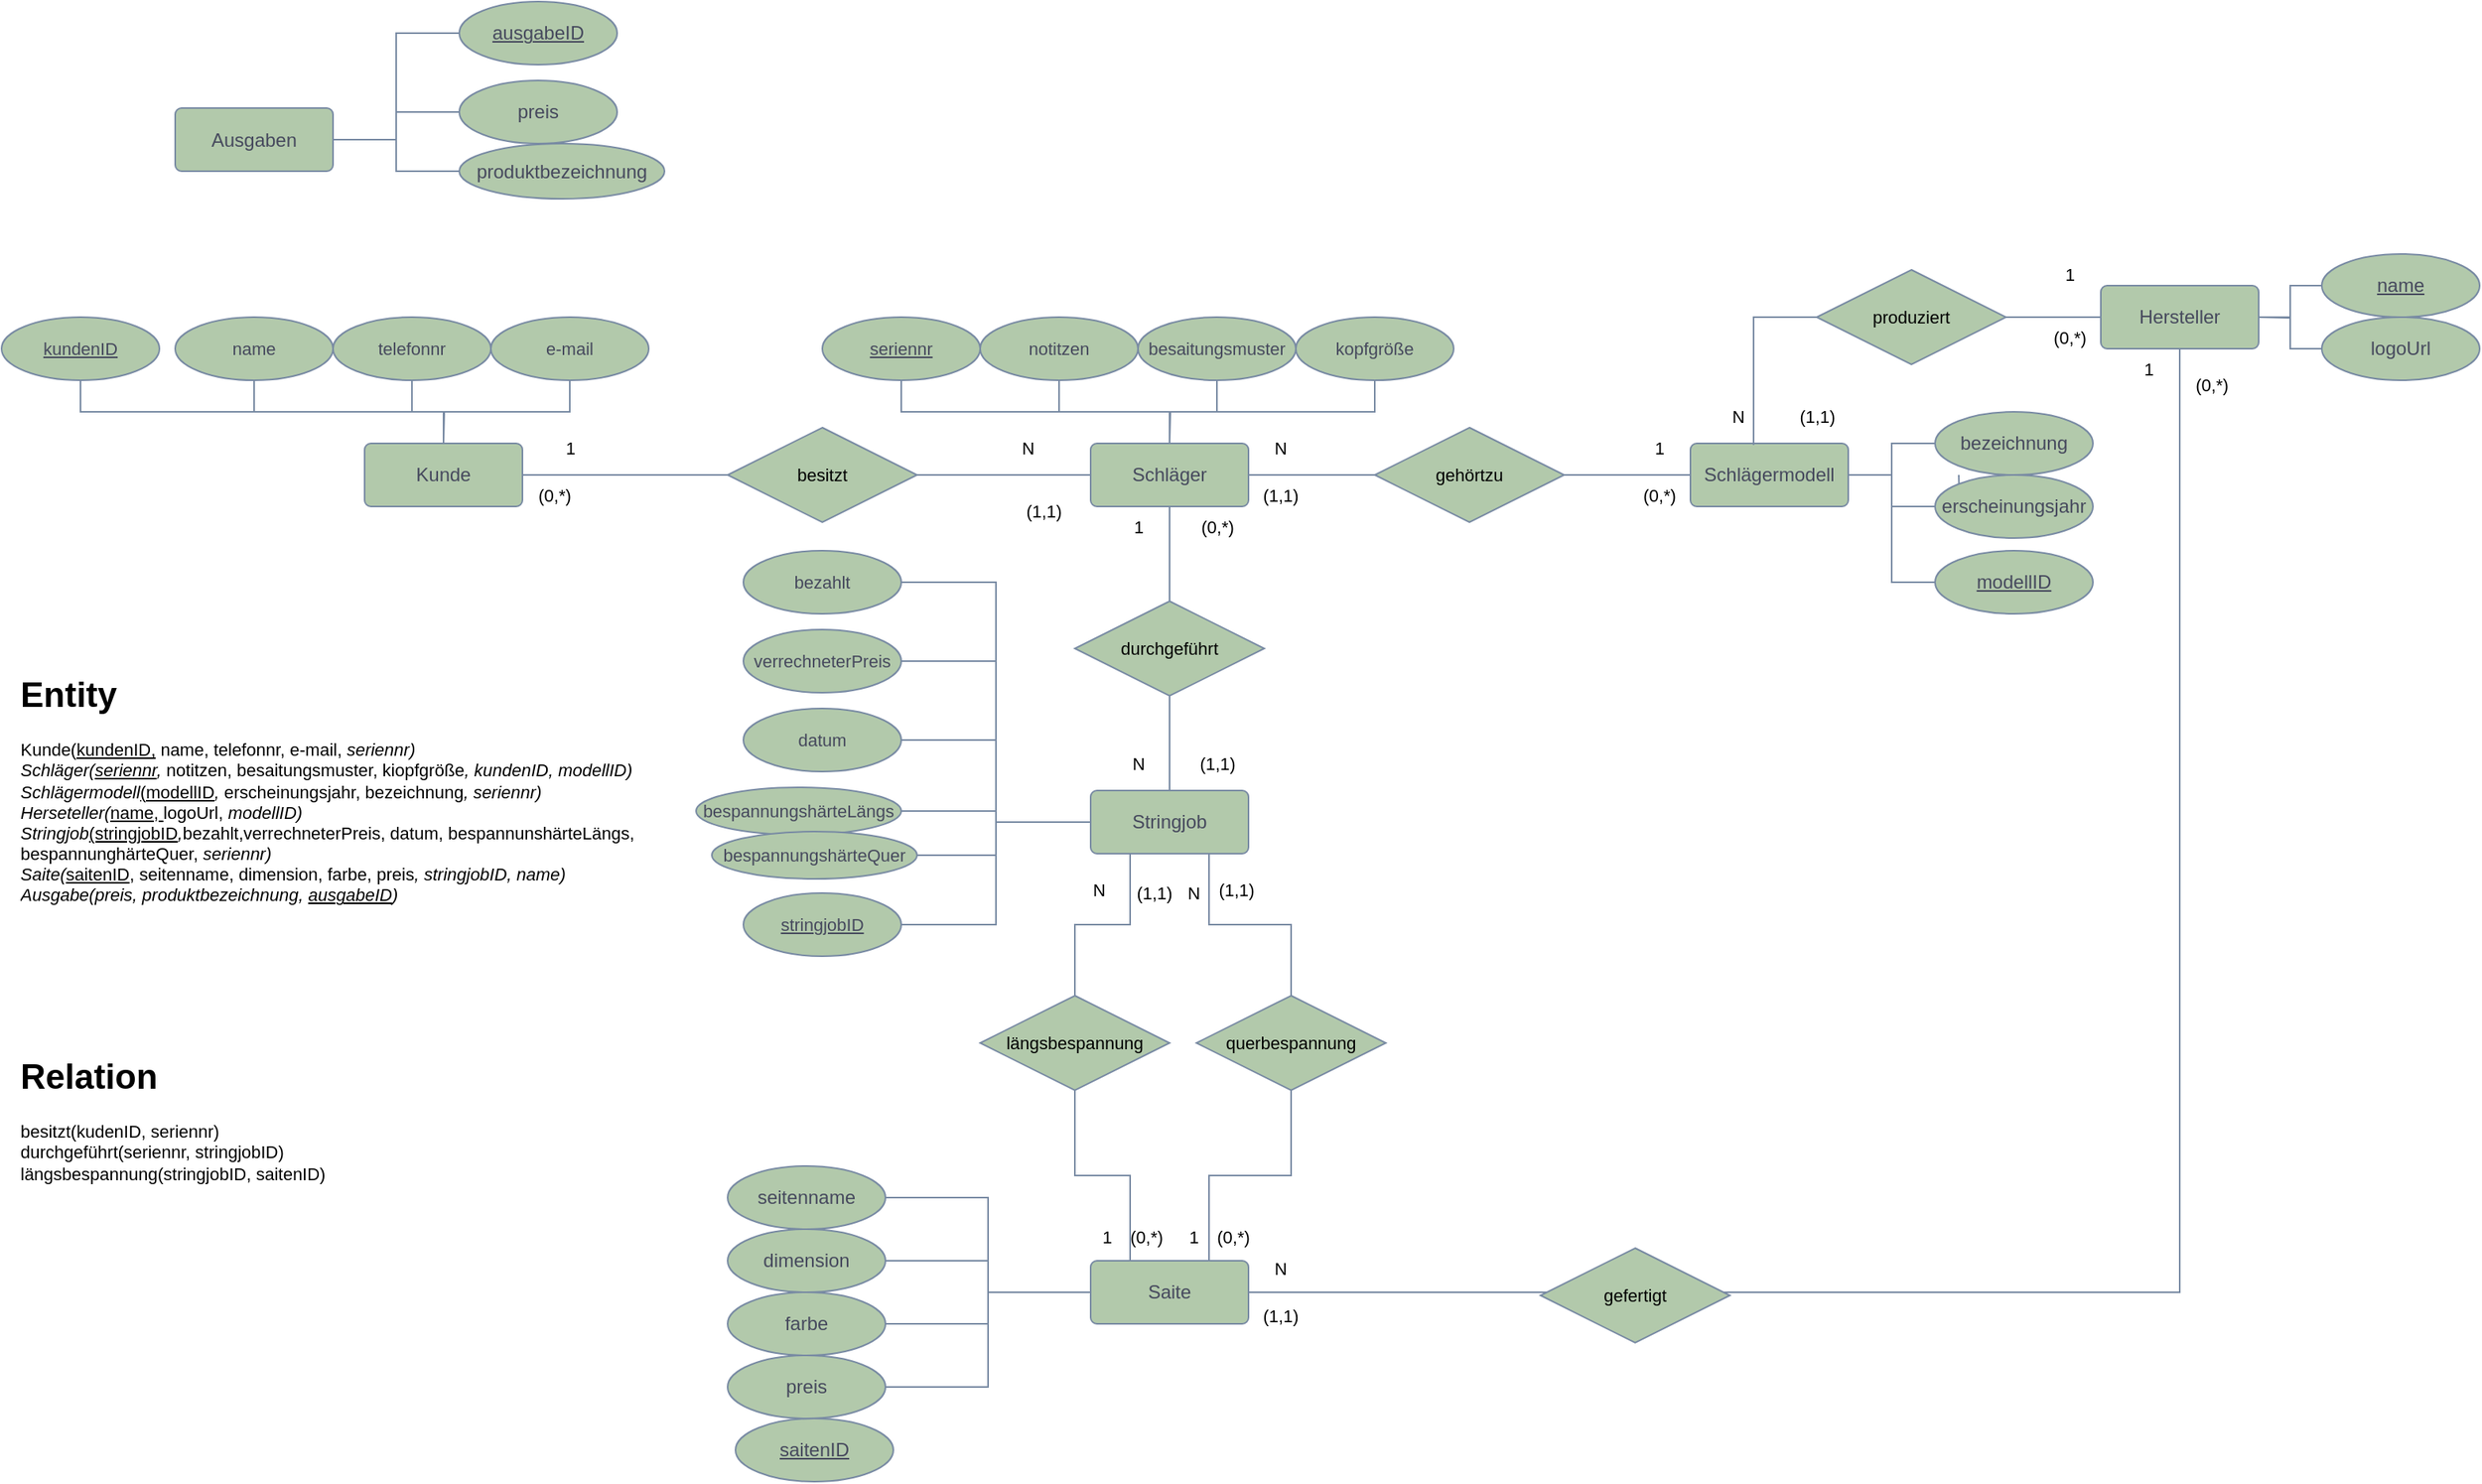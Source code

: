 <mxfile version="26.2.2">
  <diagram name="Seite-1" id="aafXIYsxlkVdfC4wsDc7">
    <mxGraphModel dx="2433" dy="1453" grid="1" gridSize="10" guides="1" tooltips="1" connect="1" arrows="1" fold="1" page="1" pageScale="1" pageWidth="827" pageHeight="1169" math="0" shadow="0">
      <root>
        <mxCell id="0" />
        <mxCell id="1" parent="0" />
        <mxCell id="zdzANkUhhBX2ZsK8RlrY-1" value="Stringjob" style="rounded=1;arcSize=10;whiteSpace=wrap;html=1;align=center;labelBackgroundColor=none;fillColor=#B2C9AB;strokeColor=#788AA3;fontColor=#46495D;" parent="1" vertex="1">
          <mxGeometry x="760" y="520" width="100" height="40" as="geometry" />
        </mxCell>
        <mxCell id="zdzANkUhhBX2ZsK8RlrY-2" value="Kunde" style="rounded=1;arcSize=10;whiteSpace=wrap;html=1;align=center;labelBackgroundColor=none;fillColor=#B2C9AB;strokeColor=#788AA3;fontColor=#46495D;" parent="1" vertex="1">
          <mxGeometry x="300" y="300" width="100" height="40" as="geometry" />
        </mxCell>
        <mxCell id="gBH6NXwrJQf2316x2LNd-2" style="edgeStyle=orthogonalEdgeStyle;shape=connector;rounded=0;orthogonalLoop=1;jettySize=auto;html=1;entryX=1;entryY=0.5;entryDx=0;entryDy=0;strokeColor=#788AA3;align=center;verticalAlign=middle;fontFamily=Helvetica;fontSize=11;fontColor=default;labelBackgroundColor=none;startFill=0;endArrow=none;" edge="1" parent="1" source="gBH6NXwrJQf2316x2LNd-24" target="zdzANkUhhBX2ZsK8RlrY-2">
          <mxGeometry relative="1" as="geometry" />
        </mxCell>
        <mxCell id="gBH6NXwrJQf2316x2LNd-3" style="edgeStyle=orthogonalEdgeStyle;shape=connector;rounded=0;orthogonalLoop=1;jettySize=auto;html=1;entryX=0;entryY=0.5;entryDx=0;entryDy=0;strokeColor=#788AA3;align=center;verticalAlign=middle;fontFamily=Helvetica;fontSize=11;fontColor=default;labelBackgroundColor=none;startFill=0;endArrow=none;" edge="1" parent="1" source="gBH6NXwrJQf2316x2LNd-89" target="zdzANkUhhBX2ZsK8RlrY-4">
          <mxGeometry relative="1" as="geometry" />
        </mxCell>
        <mxCell id="zdzANkUhhBX2ZsK8RlrY-3" value="Schläger" style="rounded=1;arcSize=10;whiteSpace=wrap;html=1;align=center;labelBackgroundColor=none;fillColor=#B2C9AB;strokeColor=#788AA3;fontColor=#46495D;" parent="1" vertex="1">
          <mxGeometry x="760" y="300" width="100" height="40" as="geometry" />
        </mxCell>
        <mxCell id="gBH6NXwrJQf2316x2LNd-108" style="edgeStyle=orthogonalEdgeStyle;shape=connector;rounded=0;orthogonalLoop=1;jettySize=auto;html=1;entryX=0.5;entryY=1;entryDx=0;entryDy=0;strokeColor=#788AA3;align=center;verticalAlign=middle;fontFamily=Helvetica;fontSize=11;fontColor=default;labelBackgroundColor=none;startFill=0;endArrow=none;" edge="1" parent="1" source="zdzANkUhhBX2ZsK8RlrY-6" target="zdzANkUhhBX2ZsK8RlrY-5">
          <mxGeometry relative="1" as="geometry" />
        </mxCell>
        <mxCell id="gBH6NXwrJQf2316x2LNd-139" style="edgeStyle=orthogonalEdgeStyle;shape=connector;rounded=0;orthogonalLoop=1;jettySize=auto;html=1;exitX=0.25;exitY=0;exitDx=0;exitDy=0;entryX=0.5;entryY=1;entryDx=0;entryDy=0;strokeColor=#788AA3;align=center;verticalAlign=middle;fontFamily=Helvetica;fontSize=11;fontColor=default;labelBackgroundColor=none;startFill=0;endArrow=none;" edge="1" parent="1" source="zdzANkUhhBX2ZsK8RlrY-6" target="gBH6NXwrJQf2316x2LNd-136">
          <mxGeometry relative="1" as="geometry" />
        </mxCell>
        <mxCell id="gBH6NXwrJQf2316x2LNd-140" style="edgeStyle=orthogonalEdgeStyle;shape=connector;rounded=0;orthogonalLoop=1;jettySize=auto;html=1;exitX=0.75;exitY=0;exitDx=0;exitDy=0;entryX=0.5;entryY=1;entryDx=0;entryDy=0;strokeColor=#788AA3;align=center;verticalAlign=middle;fontFamily=Helvetica;fontSize=11;fontColor=default;labelBackgroundColor=none;startFill=0;endArrow=none;" edge="1" parent="1" source="zdzANkUhhBX2ZsK8RlrY-6" target="gBH6NXwrJQf2316x2LNd-135">
          <mxGeometry relative="1" as="geometry" />
        </mxCell>
        <mxCell id="zdzANkUhhBX2ZsK8RlrY-6" value="Saite" style="rounded=1;arcSize=10;whiteSpace=wrap;html=1;align=center;labelBackgroundColor=none;fillColor=#B2C9AB;strokeColor=#788AA3;fontColor=#46495D;" parent="1" vertex="1">
          <mxGeometry x="760" y="818" width="100" height="40" as="geometry" />
        </mxCell>
        <mxCell id="zdzANkUhhBX2ZsK8RlrY-4" value="Schlägermodell" style="rounded=1;arcSize=10;whiteSpace=wrap;html=1;align=center;labelBackgroundColor=none;fillColor=#B2C9AB;strokeColor=#788AA3;fontColor=#46495D;" parent="1" vertex="1">
          <mxGeometry x="1140" y="300" width="100" height="40" as="geometry" />
        </mxCell>
        <mxCell id="zdzANkUhhBX2ZsK8RlrY-11" value="" style="edgeStyle=orthogonalEdgeStyle;shape=connector;rounded=0;orthogonalLoop=1;jettySize=auto;html=1;entryX=0;entryY=0.5;entryDx=0;entryDy=0;strokeColor=#788AA3;align=center;verticalAlign=middle;fontFamily=Helvetica;fontSize=11;fontColor=default;labelBackgroundColor=none;startFill=0;endArrow=none;exitX=1;exitY=0.5;exitDx=0;exitDy=0;" parent="1" source="gBH6NXwrJQf2316x2LNd-91" target="zdzANkUhhBX2ZsK8RlrY-5" edge="1">
          <mxGeometry relative="1" as="geometry">
            <mxPoint x="1310" y="300" as="sourcePoint" />
            <mxPoint x="1590" y="320" as="targetPoint" />
          </mxGeometry>
        </mxCell>
        <mxCell id="zdzANkUhhBX2ZsK8RlrY-5" value="Hersteller" style="rounded=1;arcSize=10;whiteSpace=wrap;html=1;align=center;labelBackgroundColor=none;fillColor=#B2C9AB;strokeColor=#788AA3;fontColor=#46495D;shape=label;" parent="1" vertex="1">
          <mxGeometry x="1400" y="200" width="100" height="40" as="geometry" />
        </mxCell>
        <mxCell id="gBH6NXwrJQf2316x2LNd-72" style="edgeStyle=orthogonalEdgeStyle;shape=connector;rounded=0;orthogonalLoop=1;jettySize=auto;html=1;entryX=1;entryY=0.5;entryDx=0;entryDy=0;strokeColor=#788AA3;align=center;verticalAlign=middle;fontFamily=Helvetica;fontSize=11;fontColor=default;labelBackgroundColor=none;startFill=0;endArrow=none;" edge="1" parent="1" source="gBH6NXwrJQf2316x2LNd-6" target="zdzANkUhhBX2ZsK8RlrY-7">
          <mxGeometry relative="1" as="geometry" />
        </mxCell>
        <mxCell id="gBH6NXwrJQf2316x2LNd-6" value="preis" style="rounded=1;arcSize=10;whiteSpace=wrap;html=1;align=center;labelBackgroundColor=none;fillColor=#B2C9AB;strokeColor=#788AA3;fontColor=#46495D;shape=ellipse;perimeter=ellipsePerimeter;" vertex="1" parent="1">
          <mxGeometry x="360" y="70" width="100" height="40" as="geometry" />
        </mxCell>
        <mxCell id="gBH6NXwrJQf2316x2LNd-10" style="edgeStyle=orthogonalEdgeStyle;shape=connector;rounded=0;orthogonalLoop=1;jettySize=auto;html=1;entryX=0;entryY=0.5;entryDx=0;entryDy=0;strokeColor=#788AA3;align=center;verticalAlign=middle;fontFamily=Helvetica;fontSize=11;fontColor=default;labelBackgroundColor=none;startFill=0;endArrow=none;" edge="1" parent="1" source="gBH6NXwrJQf2316x2LNd-8" target="zdzANkUhhBX2ZsK8RlrY-1">
          <mxGeometry relative="1" as="geometry" />
        </mxCell>
        <mxCell id="gBH6NXwrJQf2316x2LNd-8" value="datum" style="ellipse;whiteSpace=wrap;html=1;align=center;fontFamily=Helvetica;fontSize=11;fontColor=#46495D;labelBackgroundColor=none;fillColor=#B2C9AB;strokeColor=#788AA3;" vertex="1" parent="1">
          <mxGeometry x="540" y="468" width="100" height="40" as="geometry" />
        </mxCell>
        <mxCell id="gBH6NXwrJQf2316x2LNd-75" style="edgeStyle=orthogonalEdgeStyle;shape=connector;rounded=0;orthogonalLoop=1;jettySize=auto;html=1;entryX=0;entryY=0.5;entryDx=0;entryDy=0;strokeColor=#788AA3;align=center;verticalAlign=middle;fontFamily=Helvetica;fontSize=11;fontColor=default;labelBackgroundColor=none;startFill=0;endArrow=none;" edge="1" parent="1" source="gBH6NXwrJQf2316x2LNd-9" target="zdzANkUhhBX2ZsK8RlrY-1">
          <mxGeometry relative="1" as="geometry" />
        </mxCell>
        <mxCell id="gBH6NXwrJQf2316x2LNd-9" value="bezahlt" style="ellipse;whiteSpace=wrap;html=1;align=center;fontFamily=Helvetica;fontSize=11;fontColor=#46495D;labelBackgroundColor=none;fillColor=#B2C9AB;strokeColor=#788AA3;" vertex="1" parent="1">
          <mxGeometry x="540" y="368" width="100" height="40" as="geometry" />
        </mxCell>
        <mxCell id="gBH6NXwrJQf2316x2LNd-16" style="edgeStyle=orthogonalEdgeStyle;shape=connector;rounded=0;orthogonalLoop=1;jettySize=auto;html=1;strokeColor=#788AA3;align=center;verticalAlign=middle;fontFamily=Helvetica;fontSize=11;fontColor=default;labelBackgroundColor=none;startFill=0;endArrow=none;exitX=0.5;exitY=1;exitDx=0;exitDy=0;" edge="1" parent="1" source="gBH6NXwrJQf2316x2LNd-14" target="zdzANkUhhBX2ZsK8RlrY-2">
          <mxGeometry relative="1" as="geometry" />
        </mxCell>
        <mxCell id="gBH6NXwrJQf2316x2LNd-14" value="name" style="ellipse;whiteSpace=wrap;html=1;align=center;fontFamily=Helvetica;fontSize=11;fontColor=#46495D;labelBackgroundColor=none;fillColor=#B2C9AB;strokeColor=#788AA3;" vertex="1" parent="1">
          <mxGeometry x="180" y="220" width="100" height="40" as="geometry" />
        </mxCell>
        <mxCell id="gBH6NXwrJQf2316x2LNd-20" style="edgeStyle=orthogonalEdgeStyle;shape=connector;rounded=0;orthogonalLoop=1;jettySize=auto;html=1;strokeColor=#788AA3;align=center;verticalAlign=middle;fontFamily=Helvetica;fontSize=11;fontColor=default;labelBackgroundColor=none;startFill=0;endArrow=none;" edge="1" parent="1" source="gBH6NXwrJQf2316x2LNd-17">
          <mxGeometry relative="1" as="geometry">
            <mxPoint x="350" y="300" as="targetPoint" />
          </mxGeometry>
        </mxCell>
        <mxCell id="gBH6NXwrJQf2316x2LNd-17" value="telefonnr" style="ellipse;whiteSpace=wrap;html=1;align=center;fontFamily=Helvetica;fontSize=11;fontColor=#46495D;labelBackgroundColor=none;fillColor=#B2C9AB;strokeColor=#788AA3;" vertex="1" parent="1">
          <mxGeometry x="280" y="220" width="100" height="40" as="geometry" />
        </mxCell>
        <mxCell id="gBH6NXwrJQf2316x2LNd-27" style="edgeStyle=orthogonalEdgeStyle;shape=connector;rounded=0;orthogonalLoop=1;jettySize=auto;html=1;entryX=0.5;entryY=0;entryDx=0;entryDy=0;strokeColor=#788AA3;align=center;verticalAlign=middle;fontFamily=Helvetica;fontSize=11;fontColor=default;labelBackgroundColor=none;startFill=0;endArrow=none;" edge="1" parent="1" source="gBH6NXwrJQf2316x2LNd-18" target="zdzANkUhhBX2ZsK8RlrY-2">
          <mxGeometry relative="1" as="geometry" />
        </mxCell>
        <mxCell id="gBH6NXwrJQf2316x2LNd-18" value="e-mail" style="ellipse;whiteSpace=wrap;html=1;align=center;fontFamily=Helvetica;fontSize=11;fontColor=#46495D;labelBackgroundColor=none;fillColor=#B2C9AB;strokeColor=#788AA3;" vertex="1" parent="1">
          <mxGeometry x="380" y="220" width="100" height="40" as="geometry" />
        </mxCell>
        <mxCell id="gBH6NXwrJQf2316x2LNd-26" value="" style="edgeStyle=orthogonalEdgeStyle;shape=connector;rounded=0;orthogonalLoop=1;jettySize=auto;html=1;entryX=1;entryY=0.5;entryDx=0;entryDy=0;strokeColor=#788AA3;align=center;verticalAlign=middle;fontFamily=Helvetica;fontSize=11;fontColor=default;labelBackgroundColor=none;startFill=0;endArrow=none;" edge="1" parent="1" source="zdzANkUhhBX2ZsK8RlrY-3" target="gBH6NXwrJQf2316x2LNd-24">
          <mxGeometry relative="1" as="geometry">
            <mxPoint x="900" y="320" as="sourcePoint" />
            <mxPoint x="400" y="320" as="targetPoint" />
          </mxGeometry>
        </mxCell>
        <mxCell id="gBH6NXwrJQf2316x2LNd-24" value="besitzt" style="shape=rhombus;perimeter=rhombusPerimeter;whiteSpace=wrap;html=1;align=center;strokeColor=#788AA3;fontFamily=Helvetica;fontSize=11;fontColor=default;labelBackgroundColor=none;fillColor=#B2C9AB;" vertex="1" parent="1">
          <mxGeometry x="530" y="290" width="120" height="60" as="geometry" />
        </mxCell>
        <mxCell id="gBH6NXwrJQf2316x2LNd-32" style="edgeStyle=orthogonalEdgeStyle;shape=connector;rounded=0;orthogonalLoop=1;jettySize=auto;html=1;entryX=0.5;entryY=0;entryDx=0;entryDy=0;strokeColor=#788AA3;align=center;verticalAlign=middle;fontFamily=Helvetica;fontSize=11;fontColor=default;labelBackgroundColor=none;startFill=0;endArrow=none;" edge="1" parent="1" source="gBH6NXwrJQf2316x2LNd-28" target="zdzANkUhhBX2ZsK8RlrY-3">
          <mxGeometry relative="1" as="geometry">
            <Array as="points">
              <mxPoint x="640" y="280" />
              <mxPoint x="810" y="280" />
            </Array>
          </mxGeometry>
        </mxCell>
        <mxCell id="gBH6NXwrJQf2316x2LNd-28" value="&lt;u&gt;seriennr&lt;/u&gt;" style="ellipse;whiteSpace=wrap;html=1;align=center;fontFamily=Helvetica;fontSize=11;fontColor=#46495D;labelBackgroundColor=none;fillColor=#B2C9AB;strokeColor=#788AA3;" vertex="1" parent="1">
          <mxGeometry x="590" y="220" width="100" height="40" as="geometry" />
        </mxCell>
        <mxCell id="gBH6NXwrJQf2316x2LNd-33" style="edgeStyle=orthogonalEdgeStyle;shape=connector;rounded=0;orthogonalLoop=1;jettySize=auto;html=1;exitX=0.5;exitY=1;exitDx=0;exitDy=0;entryX=0.5;entryY=0;entryDx=0;entryDy=0;strokeColor=#788AA3;align=center;verticalAlign=middle;fontFamily=Helvetica;fontSize=11;fontColor=default;labelBackgroundColor=none;startFill=0;endArrow=none;" edge="1" parent="1" source="gBH6NXwrJQf2316x2LNd-29" target="zdzANkUhhBX2ZsK8RlrY-3">
          <mxGeometry relative="1" as="geometry" />
        </mxCell>
        <mxCell id="gBH6NXwrJQf2316x2LNd-29" value="notitzen" style="ellipse;whiteSpace=wrap;html=1;align=center;fontFamily=Helvetica;fontSize=11;fontColor=#46495D;labelBackgroundColor=none;fillColor=#B2C9AB;strokeColor=#788AA3;" vertex="1" parent="1">
          <mxGeometry x="690" y="220" width="100" height="40" as="geometry" />
        </mxCell>
        <mxCell id="gBH6NXwrJQf2316x2LNd-34" style="edgeStyle=orthogonalEdgeStyle;shape=connector;rounded=0;orthogonalLoop=1;jettySize=auto;html=1;strokeColor=#788AA3;align=center;verticalAlign=middle;fontFamily=Helvetica;fontSize=11;fontColor=default;labelBackgroundColor=none;startFill=0;endArrow=none;" edge="1" parent="1" source="gBH6NXwrJQf2316x2LNd-30">
          <mxGeometry relative="1" as="geometry">
            <mxPoint x="810" y="300" as="targetPoint" />
          </mxGeometry>
        </mxCell>
        <mxCell id="gBH6NXwrJQf2316x2LNd-30" value="besaitungsmuster" style="ellipse;whiteSpace=wrap;html=1;align=center;fontFamily=Helvetica;fontSize=11;fontColor=#46495D;labelBackgroundColor=none;fillColor=#B2C9AB;strokeColor=#788AA3;" vertex="1" parent="1">
          <mxGeometry x="790" y="220" width="100" height="40" as="geometry" />
        </mxCell>
        <mxCell id="gBH6NXwrJQf2316x2LNd-35" style="edgeStyle=orthogonalEdgeStyle;shape=connector;rounded=0;orthogonalLoop=1;jettySize=auto;html=1;entryX=0.5;entryY=0;entryDx=0;entryDy=0;strokeColor=#788AA3;align=center;verticalAlign=middle;fontFamily=Helvetica;fontSize=11;fontColor=default;labelBackgroundColor=none;startFill=0;endArrow=none;" edge="1" parent="1" source="gBH6NXwrJQf2316x2LNd-31" target="zdzANkUhhBX2ZsK8RlrY-3">
          <mxGeometry relative="1" as="geometry">
            <Array as="points">
              <mxPoint x="940" y="280" />
              <mxPoint x="810" y="280" />
            </Array>
          </mxGeometry>
        </mxCell>
        <mxCell id="gBH6NXwrJQf2316x2LNd-31" value="kopfgröße" style="ellipse;whiteSpace=wrap;html=1;align=center;fontFamily=Helvetica;fontSize=11;fontColor=#46495D;labelBackgroundColor=none;fillColor=#B2C9AB;strokeColor=#788AA3;" vertex="1" parent="1">
          <mxGeometry x="890" y="220" width="100" height="40" as="geometry" />
        </mxCell>
        <mxCell id="gBH6NXwrJQf2316x2LNd-40" style="edgeStyle=orthogonalEdgeStyle;shape=connector;rounded=0;orthogonalLoop=1;jettySize=auto;html=1;strokeColor=#788AA3;align=center;verticalAlign=middle;fontFamily=Helvetica;fontSize=11;fontColor=default;labelBackgroundColor=none;startFill=0;endArrow=none;" edge="1" parent="1" source="gBH6NXwrJQf2316x2LNd-37">
          <mxGeometry relative="1" as="geometry">
            <mxPoint x="1310" y="320" as="targetPoint" />
          </mxGeometry>
        </mxCell>
        <mxCell id="gBH6NXwrJQf2316x2LNd-37" value="bezeichnung" style="rounded=1;arcSize=10;whiteSpace=wrap;html=1;align=center;labelBackgroundColor=none;fillColor=#B2C9AB;strokeColor=#788AA3;fontColor=#46495D;shape=ellipse;perimeter=ellipsePerimeter;" vertex="1" parent="1">
          <mxGeometry x="1295" y="280" width="100" height="40" as="geometry" />
        </mxCell>
        <mxCell id="gBH6NXwrJQf2316x2LNd-39" style="edgeStyle=orthogonalEdgeStyle;shape=connector;rounded=0;orthogonalLoop=1;jettySize=auto;html=1;entryX=0;entryY=0.5;entryDx=0;entryDy=0;strokeColor=#788AA3;align=center;verticalAlign=middle;fontFamily=Helvetica;fontSize=11;fontColor=default;labelBackgroundColor=none;startFill=0;endArrow=none;exitX=1;exitY=0.5;exitDx=0;exitDy=0;" edge="1" parent="1" source="zdzANkUhhBX2ZsK8RlrY-4" target="gBH6NXwrJQf2316x2LNd-37">
          <mxGeometry relative="1" as="geometry">
            <mxPoint x="1310" y="320" as="targetPoint" />
          </mxGeometry>
        </mxCell>
        <mxCell id="gBH6NXwrJQf2316x2LNd-87" style="edgeStyle=orthogonalEdgeStyle;shape=connector;rounded=0;orthogonalLoop=1;jettySize=auto;html=1;entryX=1;entryY=0.5;entryDx=0;entryDy=0;strokeColor=#788AA3;align=center;verticalAlign=middle;fontFamily=Helvetica;fontSize=11;fontColor=default;labelBackgroundColor=none;startFill=0;endArrow=none;" edge="1" parent="1" source="gBH6NXwrJQf2316x2LNd-38" target="zdzANkUhhBX2ZsK8RlrY-4">
          <mxGeometry relative="1" as="geometry" />
        </mxCell>
        <mxCell id="gBH6NXwrJQf2316x2LNd-38" value="erscheinungsjahr" style="rounded=1;arcSize=10;whiteSpace=wrap;html=1;align=center;labelBackgroundColor=none;fillColor=#B2C9AB;strokeColor=#788AA3;fontColor=#46495D;shape=ellipse;perimeter=ellipsePerimeter;" vertex="1" parent="1">
          <mxGeometry x="1295" y="320" width="100" height="40" as="geometry" />
        </mxCell>
        <mxCell id="gBH6NXwrJQf2316x2LNd-43" style="edgeStyle=orthogonalEdgeStyle;shape=connector;rounded=0;orthogonalLoop=1;jettySize=auto;html=1;entryX=1;entryY=0.5;entryDx=0;entryDy=0;strokeColor=#788AA3;align=center;verticalAlign=middle;fontFamily=Helvetica;fontSize=11;fontColor=default;labelBackgroundColor=none;startFill=0;endArrow=none;" edge="1" parent="1" source="gBH6NXwrJQf2316x2LNd-41" target="zdzANkUhhBX2ZsK8RlrY-5">
          <mxGeometry relative="1" as="geometry" />
        </mxCell>
        <mxCell id="gBH6NXwrJQf2316x2LNd-41" value="&lt;u&gt;name&lt;/u&gt;" style="rounded=1;arcSize=10;whiteSpace=wrap;html=1;align=center;labelBackgroundColor=none;fillColor=#B2C9AB;strokeColor=#788AA3;fontColor=#46495D;shape=ellipse;perimeter=ellipsePerimeter;" vertex="1" parent="1">
          <mxGeometry x="1540" y="180" width="100" height="40" as="geometry" />
        </mxCell>
        <mxCell id="gBH6NXwrJQf2316x2LNd-44" style="edgeStyle=orthogonalEdgeStyle;shape=connector;rounded=0;orthogonalLoop=1;jettySize=auto;html=1;strokeColor=#788AA3;align=center;verticalAlign=middle;fontFamily=Helvetica;fontSize=11;fontColor=default;labelBackgroundColor=none;startFill=0;endArrow=none;" edge="1" parent="1" source="gBH6NXwrJQf2316x2LNd-42">
          <mxGeometry relative="1" as="geometry">
            <mxPoint x="1500" y="220" as="targetPoint" />
          </mxGeometry>
        </mxCell>
        <mxCell id="gBH6NXwrJQf2316x2LNd-42" value="logoUrl" style="rounded=1;arcSize=10;whiteSpace=wrap;html=1;align=center;labelBackgroundColor=none;fillColor=#B2C9AB;strokeColor=#788AA3;fontColor=#46495D;shape=ellipse;perimeter=ellipsePerimeter;" vertex="1" parent="1">
          <mxGeometry x="1540" y="220" width="100" height="40" as="geometry" />
        </mxCell>
        <mxCell id="gBH6NXwrJQf2316x2LNd-148" style="edgeStyle=orthogonalEdgeStyle;shape=connector;rounded=0;orthogonalLoop=1;jettySize=auto;html=1;entryX=0;entryY=0.5;entryDx=0;entryDy=0;strokeColor=#788AA3;align=center;verticalAlign=middle;fontFamily=Helvetica;fontSize=11;fontColor=default;labelBackgroundColor=none;startFill=0;endArrow=none;" edge="1" parent="1" source="gBH6NXwrJQf2316x2LNd-47" target="zdzANkUhhBX2ZsK8RlrY-6">
          <mxGeometry relative="1" as="geometry" />
        </mxCell>
        <mxCell id="gBH6NXwrJQf2316x2LNd-47" value="seitenname" style="rounded=1;arcSize=10;whiteSpace=wrap;html=1;align=center;labelBackgroundColor=none;fillColor=#B2C9AB;strokeColor=#788AA3;fontColor=#46495D;shape=ellipse;perimeter=ellipsePerimeter;" vertex="1" parent="1">
          <mxGeometry x="530" y="758" width="100" height="40" as="geometry" />
        </mxCell>
        <mxCell id="gBH6NXwrJQf2316x2LNd-149" style="edgeStyle=orthogonalEdgeStyle;shape=connector;rounded=0;orthogonalLoop=1;jettySize=auto;html=1;entryX=0;entryY=0.5;entryDx=0;entryDy=0;strokeColor=#788AA3;align=center;verticalAlign=middle;fontFamily=Helvetica;fontSize=11;fontColor=default;labelBackgroundColor=none;startFill=0;endArrow=none;" edge="1" parent="1" source="gBH6NXwrJQf2316x2LNd-48" target="zdzANkUhhBX2ZsK8RlrY-6">
          <mxGeometry relative="1" as="geometry" />
        </mxCell>
        <mxCell id="gBH6NXwrJQf2316x2LNd-48" value="dimension" style="rounded=1;arcSize=10;whiteSpace=wrap;html=1;align=center;labelBackgroundColor=none;fillColor=#B2C9AB;strokeColor=#788AA3;fontColor=#46495D;shape=ellipse;perimeter=ellipsePerimeter;" vertex="1" parent="1">
          <mxGeometry x="530" y="798" width="100" height="40" as="geometry" />
        </mxCell>
        <mxCell id="gBH6NXwrJQf2316x2LNd-150" style="edgeStyle=orthogonalEdgeStyle;shape=connector;rounded=0;orthogonalLoop=1;jettySize=auto;html=1;entryX=0;entryY=0.5;entryDx=0;entryDy=0;strokeColor=#788AA3;align=center;verticalAlign=middle;fontFamily=Helvetica;fontSize=11;fontColor=default;labelBackgroundColor=none;startFill=0;endArrow=none;" edge="1" parent="1" source="gBH6NXwrJQf2316x2LNd-49" target="zdzANkUhhBX2ZsK8RlrY-6">
          <mxGeometry relative="1" as="geometry" />
        </mxCell>
        <mxCell id="gBH6NXwrJQf2316x2LNd-49" value="farbe" style="rounded=1;arcSize=10;whiteSpace=wrap;html=1;align=center;labelBackgroundColor=none;fillColor=#B2C9AB;strokeColor=#788AA3;fontColor=#46495D;shape=ellipse;perimeter=ellipsePerimeter;" vertex="1" parent="1">
          <mxGeometry x="530" y="838" width="100" height="40" as="geometry" />
        </mxCell>
        <mxCell id="gBH6NXwrJQf2316x2LNd-151" style="edgeStyle=orthogonalEdgeStyle;shape=connector;rounded=0;orthogonalLoop=1;jettySize=auto;html=1;entryX=0;entryY=0.5;entryDx=0;entryDy=0;strokeColor=#788AA3;align=center;verticalAlign=middle;fontFamily=Helvetica;fontSize=11;fontColor=default;labelBackgroundColor=none;startFill=0;endArrow=none;" edge="1" parent="1" source="gBH6NXwrJQf2316x2LNd-50" target="zdzANkUhhBX2ZsK8RlrY-6">
          <mxGeometry relative="1" as="geometry" />
        </mxCell>
        <mxCell id="gBH6NXwrJQf2316x2LNd-50" value="preis" style="rounded=1;arcSize=10;whiteSpace=wrap;html=1;align=center;labelBackgroundColor=none;fillColor=#B2C9AB;strokeColor=#788AA3;fontColor=#46495D;shape=ellipse;perimeter=ellipsePerimeter;" vertex="1" parent="1">
          <mxGeometry x="530" y="878" width="100" height="40" as="geometry" />
        </mxCell>
        <mxCell id="gBH6NXwrJQf2316x2LNd-59" style="edgeStyle=orthogonalEdgeStyle;shape=connector;rounded=0;orthogonalLoop=1;jettySize=auto;html=1;entryX=0.5;entryY=1;entryDx=0;entryDy=0;strokeColor=#788AA3;align=center;verticalAlign=middle;fontFamily=Helvetica;fontSize=11;fontColor=default;labelBackgroundColor=none;startFill=0;endArrow=none;exitX=0.5;exitY=0;exitDx=0;exitDy=0;" edge="1" parent="1" source="gBH6NXwrJQf2316x2LNd-133" target="zdzANkUhhBX2ZsK8RlrY-3">
          <mxGeometry relative="1" as="geometry">
            <mxPoint x="810" y="390" as="sourcePoint" />
          </mxGeometry>
        </mxCell>
        <mxCell id="zdzANkUhhBX2ZsK8RlrY-7" value="Ausgaben" style="rounded=1;arcSize=10;whiteSpace=wrap;html=1;align=center;labelBackgroundColor=none;fillColor=#B2C9AB;strokeColor=#788AA3;fontColor=#46495D;" parent="1" vertex="1">
          <mxGeometry x="180" y="87.5" width="100" height="40" as="geometry" />
        </mxCell>
        <mxCell id="gBH6NXwrJQf2316x2LNd-70" style="edgeStyle=orthogonalEdgeStyle;shape=connector;rounded=0;orthogonalLoop=1;jettySize=auto;html=1;entryX=0;entryY=0.5;entryDx=0;entryDy=0;strokeColor=#788AA3;align=center;verticalAlign=middle;fontFamily=Helvetica;fontSize=11;fontColor=default;labelBackgroundColor=none;startFill=0;endArrow=none;" edge="1" parent="1" source="gBH6NXwrJQf2316x2LNd-69" target="zdzANkUhhBX2ZsK8RlrY-1">
          <mxGeometry relative="1" as="geometry" />
        </mxCell>
        <mxCell id="gBH6NXwrJQf2316x2LNd-69" value="verrechneterPreis" style="ellipse;whiteSpace=wrap;html=1;align=center;fontFamily=Helvetica;fontSize=11;fontColor=#46495D;labelBackgroundColor=none;fillColor=#B2C9AB;strokeColor=#788AA3;" vertex="1" parent="1">
          <mxGeometry x="540" y="418" width="100" height="40" as="geometry" />
        </mxCell>
        <mxCell id="gBH6NXwrJQf2316x2LNd-74" style="edgeStyle=orthogonalEdgeStyle;shape=connector;rounded=0;orthogonalLoop=1;jettySize=auto;html=1;entryX=1;entryY=0.5;entryDx=0;entryDy=0;strokeColor=#788AA3;align=center;verticalAlign=middle;fontFamily=Helvetica;fontSize=11;fontColor=default;labelBackgroundColor=none;startFill=0;endArrow=none;" edge="1" parent="1" source="gBH6NXwrJQf2316x2LNd-71" target="zdzANkUhhBX2ZsK8RlrY-7">
          <mxGeometry relative="1" as="geometry" />
        </mxCell>
        <mxCell id="gBH6NXwrJQf2316x2LNd-71" value="produktbezeichnung" style="rounded=1;arcSize=10;whiteSpace=wrap;html=1;align=center;labelBackgroundColor=none;fillColor=#B2C9AB;strokeColor=#788AA3;fontColor=#46495D;shape=ellipse;perimeter=ellipsePerimeter;" vertex="1" parent="1">
          <mxGeometry x="360" y="110" width="130" height="35" as="geometry" />
        </mxCell>
        <mxCell id="gBH6NXwrJQf2316x2LNd-88" value="" style="edgeStyle=orthogonalEdgeStyle;shape=connector;rounded=0;orthogonalLoop=1;jettySize=auto;html=1;entryX=0;entryY=0.5;entryDx=0;entryDy=0;strokeColor=#788AA3;align=center;verticalAlign=middle;fontFamily=Helvetica;fontSize=11;fontColor=default;labelBackgroundColor=none;startFill=0;endArrow=none;" edge="1" parent="1" source="zdzANkUhhBX2ZsK8RlrY-3" target="gBH6NXwrJQf2316x2LNd-89">
          <mxGeometry relative="1" as="geometry">
            <mxPoint x="860" y="320" as="sourcePoint" />
            <mxPoint x="1040" y="320" as="targetPoint" />
          </mxGeometry>
        </mxCell>
        <mxCell id="gBH6NXwrJQf2316x2LNd-89" value="gehörtzu" style="shape=rhombus;perimeter=rhombusPerimeter;whiteSpace=wrap;html=1;align=center;strokeColor=#788AA3;fontFamily=Helvetica;fontSize=11;fontColor=default;labelBackgroundColor=none;fillColor=#B2C9AB;" vertex="1" parent="1">
          <mxGeometry x="940" y="290" width="120" height="60" as="geometry" />
        </mxCell>
        <mxCell id="gBH6NXwrJQf2316x2LNd-90" value="" style="edgeStyle=orthogonalEdgeStyle;shape=connector;rounded=0;orthogonalLoop=1;jettySize=auto;html=1;entryX=0;entryY=0.5;entryDx=0;entryDy=0;strokeColor=#788AA3;align=center;verticalAlign=middle;fontFamily=Helvetica;fontSize=11;fontColor=default;labelBackgroundColor=none;startFill=0;endArrow=none;exitX=0.4;exitY=0.025;exitDx=0;exitDy=0;exitPerimeter=0;" edge="1" parent="1" source="zdzANkUhhBX2ZsK8RlrY-4" target="gBH6NXwrJQf2316x2LNd-91">
          <mxGeometry relative="1" as="geometry">
            <mxPoint x="1180" y="301" as="sourcePoint" />
            <mxPoint x="1400" y="220" as="targetPoint" />
          </mxGeometry>
        </mxCell>
        <mxCell id="gBH6NXwrJQf2316x2LNd-91" value="produziert" style="shape=rhombus;perimeter=rhombusPerimeter;whiteSpace=wrap;html=1;align=center;strokeColor=#788AA3;fontFamily=Helvetica;fontSize=11;fontColor=default;labelBackgroundColor=none;fillColor=#B2C9AB;" vertex="1" parent="1">
          <mxGeometry x="1220" y="190" width="120" height="60" as="geometry" />
        </mxCell>
        <mxCell id="gBH6NXwrJQf2316x2LNd-94" value="1" style="text;html=1;align=center;verticalAlign=middle;resizable=0;points=[];autosize=1;strokeColor=none;fillColor=none;fontFamily=Helvetica;fontSize=11;fontColor=default;labelBackgroundColor=none;" vertex="1" parent="1">
          <mxGeometry x="1365" y="178" width="30" height="30" as="geometry" />
        </mxCell>
        <mxCell id="gBH6NXwrJQf2316x2LNd-103" value="(0,*)" style="text;html=1;align=center;verticalAlign=middle;resizable=0;points=[];autosize=1;strokeColor=none;fillColor=none;fontFamily=Helvetica;fontSize=11;fontColor=default;labelBackgroundColor=none;" vertex="1" parent="1">
          <mxGeometry x="1360" y="218" width="40" height="30" as="geometry" />
        </mxCell>
        <mxCell id="gBH6NXwrJQf2316x2LNd-109" value="gefertigt" style="shape=rhombus;perimeter=rhombusPerimeter;whiteSpace=wrap;html=1;align=center;strokeColor=#788AA3;fontFamily=Helvetica;fontSize=11;fontColor=default;labelBackgroundColor=none;fillColor=#B2C9AB;" vertex="1" parent="1">
          <mxGeometry x="1045" y="810" width="120" height="60" as="geometry" />
        </mxCell>
        <mxCell id="gBH6NXwrJQf2316x2LNd-111" value="1" style="text;html=1;align=center;verticalAlign=middle;resizable=0;points=[];autosize=1;strokeColor=none;fillColor=none;fontFamily=Helvetica;fontSize=11;fontColor=default;labelBackgroundColor=none;" vertex="1" parent="1">
          <mxGeometry x="1415" y="238" width="30" height="30" as="geometry" />
        </mxCell>
        <mxCell id="gBH6NXwrJQf2316x2LNd-134" value="" style="edgeStyle=orthogonalEdgeStyle;shape=connector;rounded=0;orthogonalLoop=1;jettySize=auto;html=1;entryX=0.5;entryY=1;entryDx=0;entryDy=0;strokeColor=#788AA3;align=center;verticalAlign=middle;fontFamily=Helvetica;fontSize=11;fontColor=default;labelBackgroundColor=none;startFill=0;endArrow=none;exitX=0.5;exitY=0;exitDx=0;exitDy=0;" edge="1" parent="1" source="zdzANkUhhBX2ZsK8RlrY-1" target="gBH6NXwrJQf2316x2LNd-133">
          <mxGeometry relative="1" as="geometry">
            <mxPoint x="810" y="520" as="sourcePoint" />
            <mxPoint x="810" y="340" as="targetPoint" />
          </mxGeometry>
        </mxCell>
        <mxCell id="gBH6NXwrJQf2316x2LNd-133" value="durchgeführt" style="shape=rhombus;perimeter=rhombusPerimeter;whiteSpace=wrap;html=1;align=center;strokeColor=#788AA3;fontFamily=Helvetica;fontSize=11;fontColor=default;labelBackgroundColor=none;fillColor=#B2C9AB;" vertex="1" parent="1">
          <mxGeometry x="750" y="400" width="120" height="60" as="geometry" />
        </mxCell>
        <mxCell id="gBH6NXwrJQf2316x2LNd-138" style="edgeStyle=orthogonalEdgeStyle;shape=connector;rounded=0;orthogonalLoop=1;jettySize=auto;html=1;entryX=0.75;entryY=1;entryDx=0;entryDy=0;strokeColor=#788AA3;align=center;verticalAlign=middle;fontFamily=Helvetica;fontSize=11;fontColor=default;labelBackgroundColor=none;startFill=0;endArrow=none;exitX=0.5;exitY=0;exitDx=0;exitDy=0;" edge="1" parent="1" source="gBH6NXwrJQf2316x2LNd-135" target="zdzANkUhhBX2ZsK8RlrY-1">
          <mxGeometry relative="1" as="geometry" />
        </mxCell>
        <mxCell id="gBH6NXwrJQf2316x2LNd-135" value="querbespannung" style="shape=rhombus;perimeter=rhombusPerimeter;whiteSpace=wrap;html=1;align=center;strokeColor=#788AA3;fontFamily=Helvetica;fontSize=11;fontColor=default;labelBackgroundColor=none;fillColor=#B2C9AB;" vertex="1" parent="1">
          <mxGeometry x="827" y="650" width="120" height="60" as="geometry" />
        </mxCell>
        <mxCell id="gBH6NXwrJQf2316x2LNd-137" style="edgeStyle=orthogonalEdgeStyle;shape=connector;rounded=0;orthogonalLoop=1;jettySize=auto;html=1;entryX=0.25;entryY=1;entryDx=0;entryDy=0;strokeColor=#788AA3;align=center;verticalAlign=middle;fontFamily=Helvetica;fontSize=11;fontColor=default;labelBackgroundColor=none;startFill=0;endArrow=none;" edge="1" parent="1" source="gBH6NXwrJQf2316x2LNd-136" target="zdzANkUhhBX2ZsK8RlrY-1">
          <mxGeometry relative="1" as="geometry" />
        </mxCell>
        <mxCell id="gBH6NXwrJQf2316x2LNd-136" value="längsbespannung" style="shape=rhombus;perimeter=rhombusPerimeter;whiteSpace=wrap;html=1;align=center;strokeColor=#788AA3;fontFamily=Helvetica;fontSize=11;fontColor=default;labelBackgroundColor=none;fillColor=#B2C9AB;" vertex="1" parent="1">
          <mxGeometry x="690" y="650" width="120" height="60" as="geometry" />
        </mxCell>
        <mxCell id="gBH6NXwrJQf2316x2LNd-141" value="N" style="text;html=1;align=center;verticalAlign=middle;resizable=0;points=[];autosize=1;strokeColor=none;fillColor=none;fontFamily=Helvetica;fontSize=11;fontColor=default;labelBackgroundColor=none;" vertex="1" parent="1">
          <mxGeometry x="705" y="288" width="30" height="30" as="geometry" />
        </mxCell>
        <mxCell id="gBH6NXwrJQf2316x2LNd-142" value="1" style="text;html=1;align=center;verticalAlign=middle;resizable=0;points=[];autosize=1;strokeColor=none;fillColor=none;fontFamily=Helvetica;fontSize=11;fontColor=default;labelBackgroundColor=none;" vertex="1" parent="1">
          <mxGeometry x="415" y="288" width="30" height="30" as="geometry" />
        </mxCell>
        <mxCell id="gBH6NXwrJQf2316x2LNd-143" value="1" style="text;html=1;align=center;verticalAlign=middle;resizable=0;points=[];autosize=1;strokeColor=none;fillColor=none;fontFamily=Helvetica;fontSize=11;fontColor=default;labelBackgroundColor=none;" vertex="1" parent="1">
          <mxGeometry x="1105" y="288" width="30" height="30" as="geometry" />
        </mxCell>
        <mxCell id="gBH6NXwrJQf2316x2LNd-144" value="N" style="text;html=1;align=center;verticalAlign=middle;resizable=0;points=[];autosize=1;strokeColor=none;fillColor=none;fontFamily=Helvetica;fontSize=11;fontColor=default;labelBackgroundColor=none;" vertex="1" parent="1">
          <mxGeometry x="865" y="288" width="30" height="30" as="geometry" />
        </mxCell>
        <mxCell id="gBH6NXwrJQf2316x2LNd-145" value="N" style="text;html=1;align=center;verticalAlign=middle;resizable=0;points=[];autosize=1;strokeColor=none;fillColor=none;fontFamily=Helvetica;fontSize=11;fontColor=default;labelBackgroundColor=none;" vertex="1" parent="1">
          <mxGeometry x="1155" y="268" width="30" height="30" as="geometry" />
        </mxCell>
        <mxCell id="gBH6NXwrJQf2316x2LNd-146" value="N" style="text;html=1;align=center;verticalAlign=middle;resizable=0;points=[];autosize=1;strokeColor=none;fillColor=none;fontFamily=Helvetica;fontSize=11;fontColor=default;labelBackgroundColor=none;" vertex="1" parent="1">
          <mxGeometry x="775" y="488" width="30" height="30" as="geometry" />
        </mxCell>
        <mxCell id="gBH6NXwrJQf2316x2LNd-147" value="1" style="text;html=1;align=center;verticalAlign=middle;resizable=0;points=[];autosize=1;strokeColor=none;fillColor=none;fontFamily=Helvetica;fontSize=11;fontColor=default;labelBackgroundColor=none;" vertex="1" parent="1">
          <mxGeometry x="775" y="338" width="30" height="30" as="geometry" />
        </mxCell>
        <mxCell id="gBH6NXwrJQf2316x2LNd-152" value="1" style="text;html=1;align=center;verticalAlign=middle;resizable=0;points=[];autosize=1;strokeColor=none;fillColor=none;fontFamily=Helvetica;fontSize=11;fontColor=default;labelBackgroundColor=none;" vertex="1" parent="1">
          <mxGeometry x="755" y="788" width="30" height="30" as="geometry" />
        </mxCell>
        <mxCell id="gBH6NXwrJQf2316x2LNd-153" value="N" style="text;html=1;align=center;verticalAlign=middle;resizable=0;points=[];autosize=1;strokeColor=none;fillColor=none;fontFamily=Helvetica;fontSize=11;fontColor=default;labelBackgroundColor=none;" vertex="1" parent="1">
          <mxGeometry x="750" y="568" width="30" height="30" as="geometry" />
        </mxCell>
        <mxCell id="gBH6NXwrJQf2316x2LNd-154" value="N" style="text;html=1;align=center;verticalAlign=middle;resizable=0;points=[];autosize=1;strokeColor=none;fillColor=none;fontFamily=Helvetica;fontSize=11;fontColor=default;labelBackgroundColor=none;" vertex="1" parent="1">
          <mxGeometry x="810" y="570" width="30" height="30" as="geometry" />
        </mxCell>
        <mxCell id="gBH6NXwrJQf2316x2LNd-155" value="1" style="text;html=1;align=center;verticalAlign=middle;resizable=0;points=[];autosize=1;strokeColor=none;fillColor=none;fontFamily=Helvetica;fontSize=11;fontColor=default;labelBackgroundColor=none;" vertex="1" parent="1">
          <mxGeometry x="810" y="788" width="30" height="30" as="geometry" />
        </mxCell>
        <mxCell id="gBH6NXwrJQf2316x2LNd-156" value="N" style="text;html=1;align=center;verticalAlign=middle;resizable=0;points=[];autosize=1;strokeColor=none;fillColor=none;fontFamily=Helvetica;fontSize=11;fontColor=default;labelBackgroundColor=none;" vertex="1" parent="1">
          <mxGeometry x="865" y="808" width="30" height="30" as="geometry" />
        </mxCell>
        <mxCell id="gBH6NXwrJQf2316x2LNd-157" value="(0,*)" style="text;html=1;align=center;verticalAlign=middle;resizable=0;points=[];autosize=1;strokeColor=none;fillColor=none;fontFamily=Helvetica;fontSize=11;fontColor=default;labelBackgroundColor=none;" vertex="1" parent="1">
          <mxGeometry x="400" y="318" width="40" height="30" as="geometry" />
        </mxCell>
        <mxCell id="gBH6NXwrJQf2316x2LNd-158" value="(1,1)" style="text;html=1;align=center;verticalAlign=middle;resizable=0;points=[];autosize=1;strokeColor=none;fillColor=none;fontFamily=Helvetica;fontSize=11;fontColor=default;labelBackgroundColor=none;" vertex="1" parent="1">
          <mxGeometry x="705" y="328" width="50" height="30" as="geometry" />
        </mxCell>
        <mxCell id="gBH6NXwrJQf2316x2LNd-159" value="(1,1)" style="text;html=1;align=center;verticalAlign=middle;resizable=0;points=[];autosize=1;strokeColor=none;fillColor=none;fontFamily=Helvetica;fontSize=11;fontColor=default;labelBackgroundColor=none;" vertex="1" parent="1">
          <mxGeometry x="855" y="318" width="50" height="30" as="geometry" />
        </mxCell>
        <mxCell id="gBH6NXwrJQf2316x2LNd-160" value="(0,*)" style="text;html=1;align=center;verticalAlign=middle;resizable=0;points=[];autosize=1;strokeColor=none;fillColor=none;fontFamily=Helvetica;fontSize=11;fontColor=default;labelBackgroundColor=none;" vertex="1" parent="1">
          <mxGeometry x="1100" y="318" width="40" height="30" as="geometry" />
        </mxCell>
        <mxCell id="gBH6NXwrJQf2316x2LNd-161" value="(1,1)" style="text;html=1;align=center;verticalAlign=middle;resizable=0;points=[];autosize=1;strokeColor=none;fillColor=none;fontFamily=Helvetica;fontSize=11;fontColor=default;labelBackgroundColor=none;" vertex="1" parent="1">
          <mxGeometry x="1195" y="268" width="50" height="30" as="geometry" />
        </mxCell>
        <mxCell id="gBH6NXwrJQf2316x2LNd-162" value="(1,1)" style="text;html=1;align=center;verticalAlign=middle;resizable=0;points=[];autosize=1;strokeColor=none;fillColor=none;fontFamily=Helvetica;fontSize=11;fontColor=default;labelBackgroundColor=none;" vertex="1" parent="1">
          <mxGeometry x="815" y="488" width="50" height="30" as="geometry" />
        </mxCell>
        <mxCell id="gBH6NXwrJQf2316x2LNd-163" value="(0,*)" style="text;html=1;align=center;verticalAlign=middle;resizable=0;points=[];autosize=1;strokeColor=none;fillColor=none;fontFamily=Helvetica;fontSize=11;fontColor=default;labelBackgroundColor=none;" vertex="1" parent="1">
          <mxGeometry x="820" y="338" width="40" height="30" as="geometry" />
        </mxCell>
        <mxCell id="gBH6NXwrJQf2316x2LNd-164" value="(1,1)" style="text;html=1;align=center;verticalAlign=middle;resizable=0;points=[];autosize=1;strokeColor=none;fillColor=none;fontFamily=Helvetica;fontSize=11;fontColor=default;labelBackgroundColor=none;" vertex="1" parent="1">
          <mxGeometry x="775" y="570" width="50" height="30" as="geometry" />
        </mxCell>
        <mxCell id="gBH6NXwrJQf2316x2LNd-165" value="(0,*)" style="text;html=1;align=center;verticalAlign=middle;resizable=0;points=[];autosize=1;strokeColor=none;fillColor=none;fontFamily=Helvetica;fontSize=11;fontColor=default;labelBackgroundColor=none;" vertex="1" parent="1">
          <mxGeometry x="775" y="788" width="40" height="30" as="geometry" />
        </mxCell>
        <mxCell id="gBH6NXwrJQf2316x2LNd-166" value="(0,*)" style="text;html=1;align=center;verticalAlign=middle;resizable=0;points=[];autosize=1;strokeColor=none;fillColor=none;fontFamily=Helvetica;fontSize=11;fontColor=default;labelBackgroundColor=none;" vertex="1" parent="1">
          <mxGeometry x="830" y="788" width="40" height="30" as="geometry" />
        </mxCell>
        <mxCell id="gBH6NXwrJQf2316x2LNd-168" value="(1,1)" style="text;html=1;align=center;verticalAlign=middle;resizable=0;points=[];autosize=1;strokeColor=none;fillColor=none;fontFamily=Helvetica;fontSize=11;fontColor=default;labelBackgroundColor=none;" vertex="1" parent="1">
          <mxGeometry x="827" y="568" width="50" height="30" as="geometry" />
        </mxCell>
        <mxCell id="gBH6NXwrJQf2316x2LNd-169" value="(1,1)" style="text;html=1;align=center;verticalAlign=middle;resizable=0;points=[];autosize=1;strokeColor=none;fillColor=none;fontFamily=Helvetica;fontSize=11;fontColor=default;labelBackgroundColor=none;" vertex="1" parent="1">
          <mxGeometry x="855" y="838" width="50" height="30" as="geometry" />
        </mxCell>
        <mxCell id="gBH6NXwrJQf2316x2LNd-170" value="(0,*)" style="text;html=1;align=center;verticalAlign=middle;resizable=0;points=[];autosize=1;strokeColor=none;fillColor=none;fontFamily=Helvetica;fontSize=11;fontColor=default;labelBackgroundColor=none;" vertex="1" parent="1">
          <mxGeometry x="1450" y="248" width="40" height="30" as="geometry" />
        </mxCell>
        <mxCell id="gBH6NXwrJQf2316x2LNd-171" value="&lt;h1 style=&quot;margin-top: 0px;&quot;&gt;&lt;span style=&quot;background-color: transparent; color: light-dark(rgb(0, 0, 0), rgb(255, 255, 255));&quot;&gt;Entity&amp;nbsp;&lt;/span&gt;&lt;/h1&gt;&lt;div&gt;&lt;span style=&quot;background-color: transparent; color: light-dark(rgb(0, 0, 0), rgb(255, 255, 255));&quot;&gt;Kunde(&lt;u&gt;kundenID,&lt;/u&gt; name, telefonnr, e-mail, &lt;i&gt;seriennr)&lt;/i&gt;&lt;/span&gt;&lt;/div&gt;&lt;div&gt;&lt;span style=&quot;background-color: transparent; color: light-dark(rgb(0, 0, 0), rgb(255, 255, 255));&quot;&gt;&lt;i&gt;Schläger(&lt;u&gt;seriennr&lt;/u&gt;,&lt;/i&gt; notitzen, besaitungsmuster, kiopfgröße&lt;i&gt;, kundenID, modellID)&lt;/i&gt;&lt;/span&gt;&lt;/div&gt;&lt;div&gt;&lt;span style=&quot;background-color: transparent; color: light-dark(rgb(0, 0, 0), rgb(255, 255, 255));&quot;&gt;&lt;i&gt;Schlägermodell&lt;/i&gt;&lt;u style=&quot;&quot;&gt;(modellID&lt;/u&gt;&lt;i&gt;,&lt;/i&gt; erscheinungsjahr, bezeichnung&lt;i&gt;, seriennr)&lt;/i&gt;&lt;/span&gt;&lt;/div&gt;&lt;div&gt;&lt;span style=&quot;background-color: transparent; color: light-dark(rgb(0, 0, 0), rgb(255, 255, 255));&quot;&gt;&lt;i&gt;Herseteller(&lt;/i&gt;&lt;u&gt;name&lt;/u&gt;&lt;u style=&quot;&quot;&gt;, &lt;/u&gt;logoUrl, &lt;i&gt;modellID)&lt;/i&gt;&lt;/span&gt;&lt;/div&gt;&lt;div&gt;&lt;span style=&quot;background-color: transparent; color: light-dark(rgb(0, 0, 0), rgb(255, 255, 255));&quot;&gt;&lt;i&gt;Stringjob&lt;/i&gt;&lt;u style=&quot;&quot;&gt;(stringjobID&lt;/u&gt;&lt;i&gt;,&lt;/i&gt;bezahlt,verrechneterPreis, datum, bespannunshärteLängs, bespannunghärteQuer,&lt;i&gt; seriennr)&lt;/i&gt;&lt;/span&gt;&lt;/div&gt;&lt;div&gt;&lt;span style=&quot;background-color: transparent; color: light-dark(rgb(0, 0, 0), rgb(255, 255, 255));&quot;&gt;&lt;i&gt;Saite(&lt;/i&gt;&lt;u&gt;saitenID&lt;/u&gt;, seitenname, dimension, farbe, preis&lt;i&gt;, stringjobID, name)&lt;/i&gt;&lt;/span&gt;&lt;/div&gt;&lt;div&gt;&lt;span style=&quot;background-color: transparent; color: light-dark(rgb(0, 0, 0), rgb(255, 255, 255));&quot;&gt;&lt;i&gt;Ausgabe(preis, produktbezeichnung, &lt;u&gt;ausgabeID&lt;/u&gt;)&lt;/i&gt;&lt;/span&gt;&lt;/div&gt;&lt;div&gt;&lt;span style=&quot;background-color: transparent; color: light-dark(rgb(0, 0, 0), rgb(255, 255, 255));&quot;&gt;&lt;i&gt;&lt;br&gt;&lt;/i&gt;&lt;/span&gt;&lt;/div&gt;&lt;h1 style=&quot;margin-top: 0px;&quot;&gt;&lt;span style=&quot;background-color: transparent; color: light-dark(rgb(0, 0, 0), rgb(255, 255, 255));&quot;&gt;&lt;br&gt;&lt;/span&gt;&lt;/h1&gt;&lt;h1 style=&quot;margin-top: 0px;&quot;&gt;&lt;span style=&quot;background-color: transparent; color: light-dark(rgb(0, 0, 0), rgb(255, 255, 255));&quot;&gt;&lt;br&gt;&lt;/span&gt;&lt;/h1&gt;&lt;h1 style=&quot;margin-top: 0px;&quot;&gt;&lt;span style=&quot;background-color: transparent; color: light-dark(rgb(0, 0, 0), rgb(255, 255, 255));&quot;&gt;Relation&lt;/span&gt;&lt;/h1&gt;&lt;div&gt;besitzt(kudenID, seriennr)&lt;/div&gt;&lt;div&gt;durchgeführt(seriennr, stringjobID)&lt;/div&gt;&lt;div&gt;längsbespannung(stringjobID, saitenID)&lt;/div&gt;&lt;h1 style=&quot;margin-top: 0px;&quot;&gt;&lt;span style=&quot;background-color: transparent; color: light-dark(rgb(0, 0, 0), rgb(255, 255, 255)); font-size: 11px; font-weight: normal;&quot;&gt;&lt;br&gt;&lt;/span&gt;&lt;/h1&gt;&lt;h1 style=&quot;margin-top: 0px;&quot;&gt;&lt;br&gt;&lt;/h1&gt;" style="text;html=1;whiteSpace=wrap;overflow=hidden;rounded=0;fontFamily=Helvetica;fontSize=11;fontColor=default;labelBackgroundColor=none;" vertex="1" parent="1">
          <mxGeometry x="80" y="440" width="420" height="400" as="geometry" />
        </mxCell>
        <mxCell id="gBH6NXwrJQf2316x2LNd-173" style="edgeStyle=orthogonalEdgeStyle;shape=connector;rounded=0;orthogonalLoop=1;jettySize=auto;html=1;entryX=0.5;entryY=0;entryDx=0;entryDy=0;strokeColor=#788AA3;align=center;verticalAlign=middle;fontFamily=Helvetica;fontSize=11;fontColor=default;labelBackgroundColor=none;startFill=0;endArrow=none;exitX=0.5;exitY=1;exitDx=0;exitDy=0;" edge="1" parent="1" source="gBH6NXwrJQf2316x2LNd-172" target="zdzANkUhhBX2ZsK8RlrY-2">
          <mxGeometry relative="1" as="geometry" />
        </mxCell>
        <mxCell id="gBH6NXwrJQf2316x2LNd-172" value="&lt;u&gt;kundenID&lt;/u&gt;" style="ellipse;whiteSpace=wrap;html=1;align=center;fontFamily=Helvetica;fontSize=11;fontColor=#46495D;labelBackgroundColor=none;fillColor=#B2C9AB;strokeColor=#788AA3;" vertex="1" parent="1">
          <mxGeometry x="70" y="220" width="100" height="40" as="geometry" />
        </mxCell>
        <mxCell id="gBH6NXwrJQf2316x2LNd-175" style="edgeStyle=orthogonalEdgeStyle;shape=connector;rounded=0;orthogonalLoop=1;jettySize=auto;html=1;entryX=1;entryY=0.5;entryDx=0;entryDy=0;strokeColor=#788AA3;align=center;verticalAlign=middle;fontFamily=Helvetica;fontSize=11;fontColor=default;labelBackgroundColor=none;startFill=0;endArrow=none;" edge="1" parent="1" source="gBH6NXwrJQf2316x2LNd-174" target="zdzANkUhhBX2ZsK8RlrY-4">
          <mxGeometry relative="1" as="geometry" />
        </mxCell>
        <mxCell id="gBH6NXwrJQf2316x2LNd-174" value="&lt;u&gt;modellID&lt;/u&gt;" style="rounded=1;arcSize=10;whiteSpace=wrap;html=1;align=center;labelBackgroundColor=none;fillColor=#B2C9AB;strokeColor=#788AA3;fontColor=#46495D;shape=ellipse;perimeter=ellipsePerimeter;" vertex="1" parent="1">
          <mxGeometry x="1295" y="368" width="100" height="40" as="geometry" />
        </mxCell>
        <mxCell id="gBH6NXwrJQf2316x2LNd-178" style="edgeStyle=orthogonalEdgeStyle;shape=connector;rounded=0;orthogonalLoop=1;jettySize=auto;html=1;entryX=0;entryY=0.5;entryDx=0;entryDy=0;strokeColor=#788AA3;align=center;verticalAlign=middle;fontFamily=Helvetica;fontSize=11;fontColor=default;labelBackgroundColor=none;startFill=0;endArrow=none;" edge="1" parent="1" source="gBH6NXwrJQf2316x2LNd-176" target="zdzANkUhhBX2ZsK8RlrY-1">
          <mxGeometry relative="1" as="geometry" />
        </mxCell>
        <mxCell id="gBH6NXwrJQf2316x2LNd-176" value="bespannungshärteLängs" style="ellipse;whiteSpace=wrap;html=1;align=center;fontFamily=Helvetica;fontSize=11;fontColor=#46495D;labelBackgroundColor=none;fillColor=#B2C9AB;strokeColor=#788AA3;" vertex="1" parent="1">
          <mxGeometry x="510" y="518" width="130" height="30" as="geometry" />
        </mxCell>
        <mxCell id="gBH6NXwrJQf2316x2LNd-180" style="edgeStyle=orthogonalEdgeStyle;shape=connector;rounded=0;orthogonalLoop=1;jettySize=auto;html=1;entryX=0;entryY=0.5;entryDx=0;entryDy=0;strokeColor=#788AA3;align=center;verticalAlign=middle;fontFamily=Helvetica;fontSize=11;fontColor=default;labelBackgroundColor=none;startFill=0;endArrow=none;" edge="1" parent="1" source="gBH6NXwrJQf2316x2LNd-177" target="zdzANkUhhBX2ZsK8RlrY-1">
          <mxGeometry relative="1" as="geometry">
            <Array as="points">
              <mxPoint x="700" y="561" />
              <mxPoint x="700" y="540" />
            </Array>
          </mxGeometry>
        </mxCell>
        <mxCell id="gBH6NXwrJQf2316x2LNd-177" value="bespannungshärteQuer" style="ellipse;whiteSpace=wrap;html=1;align=center;fontFamily=Helvetica;fontSize=11;fontColor=#46495D;labelBackgroundColor=none;fillColor=#B2C9AB;strokeColor=#788AA3;" vertex="1" parent="1">
          <mxGeometry x="520" y="546" width="130" height="30" as="geometry" />
        </mxCell>
        <mxCell id="gBH6NXwrJQf2316x2LNd-182" style="edgeStyle=orthogonalEdgeStyle;shape=connector;rounded=0;orthogonalLoop=1;jettySize=auto;html=1;entryX=0;entryY=0.5;entryDx=0;entryDy=0;strokeColor=#788AA3;align=center;verticalAlign=middle;fontFamily=Helvetica;fontSize=11;fontColor=default;labelBackgroundColor=none;startFill=0;endArrow=none;" edge="1" parent="1" source="gBH6NXwrJQf2316x2LNd-181" target="zdzANkUhhBX2ZsK8RlrY-1">
          <mxGeometry relative="1" as="geometry" />
        </mxCell>
        <mxCell id="gBH6NXwrJQf2316x2LNd-181" value="&lt;u&gt;stringjobID&lt;/u&gt;" style="ellipse;whiteSpace=wrap;html=1;align=center;fontFamily=Helvetica;fontSize=11;fontColor=#46495D;labelBackgroundColor=none;fillColor=#B2C9AB;strokeColor=#788AA3;" vertex="1" parent="1">
          <mxGeometry x="540" y="585" width="100" height="40" as="geometry" />
        </mxCell>
        <mxCell id="gBH6NXwrJQf2316x2LNd-183" value="&lt;u&gt;saitenID&lt;/u&gt;" style="rounded=1;arcSize=10;whiteSpace=wrap;html=1;align=center;labelBackgroundColor=none;fillColor=#B2C9AB;strokeColor=#788AA3;fontColor=#46495D;shape=ellipse;perimeter=ellipsePerimeter;" vertex="1" parent="1">
          <mxGeometry x="535" y="918" width="100" height="40" as="geometry" />
        </mxCell>
        <mxCell id="gBH6NXwrJQf2316x2LNd-185" style="edgeStyle=orthogonalEdgeStyle;shape=connector;rounded=0;orthogonalLoop=1;jettySize=auto;html=1;entryX=1;entryY=0.5;entryDx=0;entryDy=0;strokeColor=#788AA3;align=center;verticalAlign=middle;fontFamily=Helvetica;fontSize=11;fontColor=default;labelBackgroundColor=none;startFill=0;endArrow=none;" edge="1" parent="1" source="gBH6NXwrJQf2316x2LNd-184" target="zdzANkUhhBX2ZsK8RlrY-7">
          <mxGeometry relative="1" as="geometry" />
        </mxCell>
        <mxCell id="gBH6NXwrJQf2316x2LNd-184" value="&lt;u&gt;ausgabeID&lt;/u&gt;" style="rounded=1;arcSize=10;whiteSpace=wrap;html=1;align=center;labelBackgroundColor=none;fillColor=#B2C9AB;strokeColor=#788AA3;fontColor=#46495D;shape=ellipse;perimeter=ellipsePerimeter;" vertex="1" parent="1">
          <mxGeometry x="360" y="20" width="100" height="40" as="geometry" />
        </mxCell>
      </root>
    </mxGraphModel>
  </diagram>
</mxfile>
